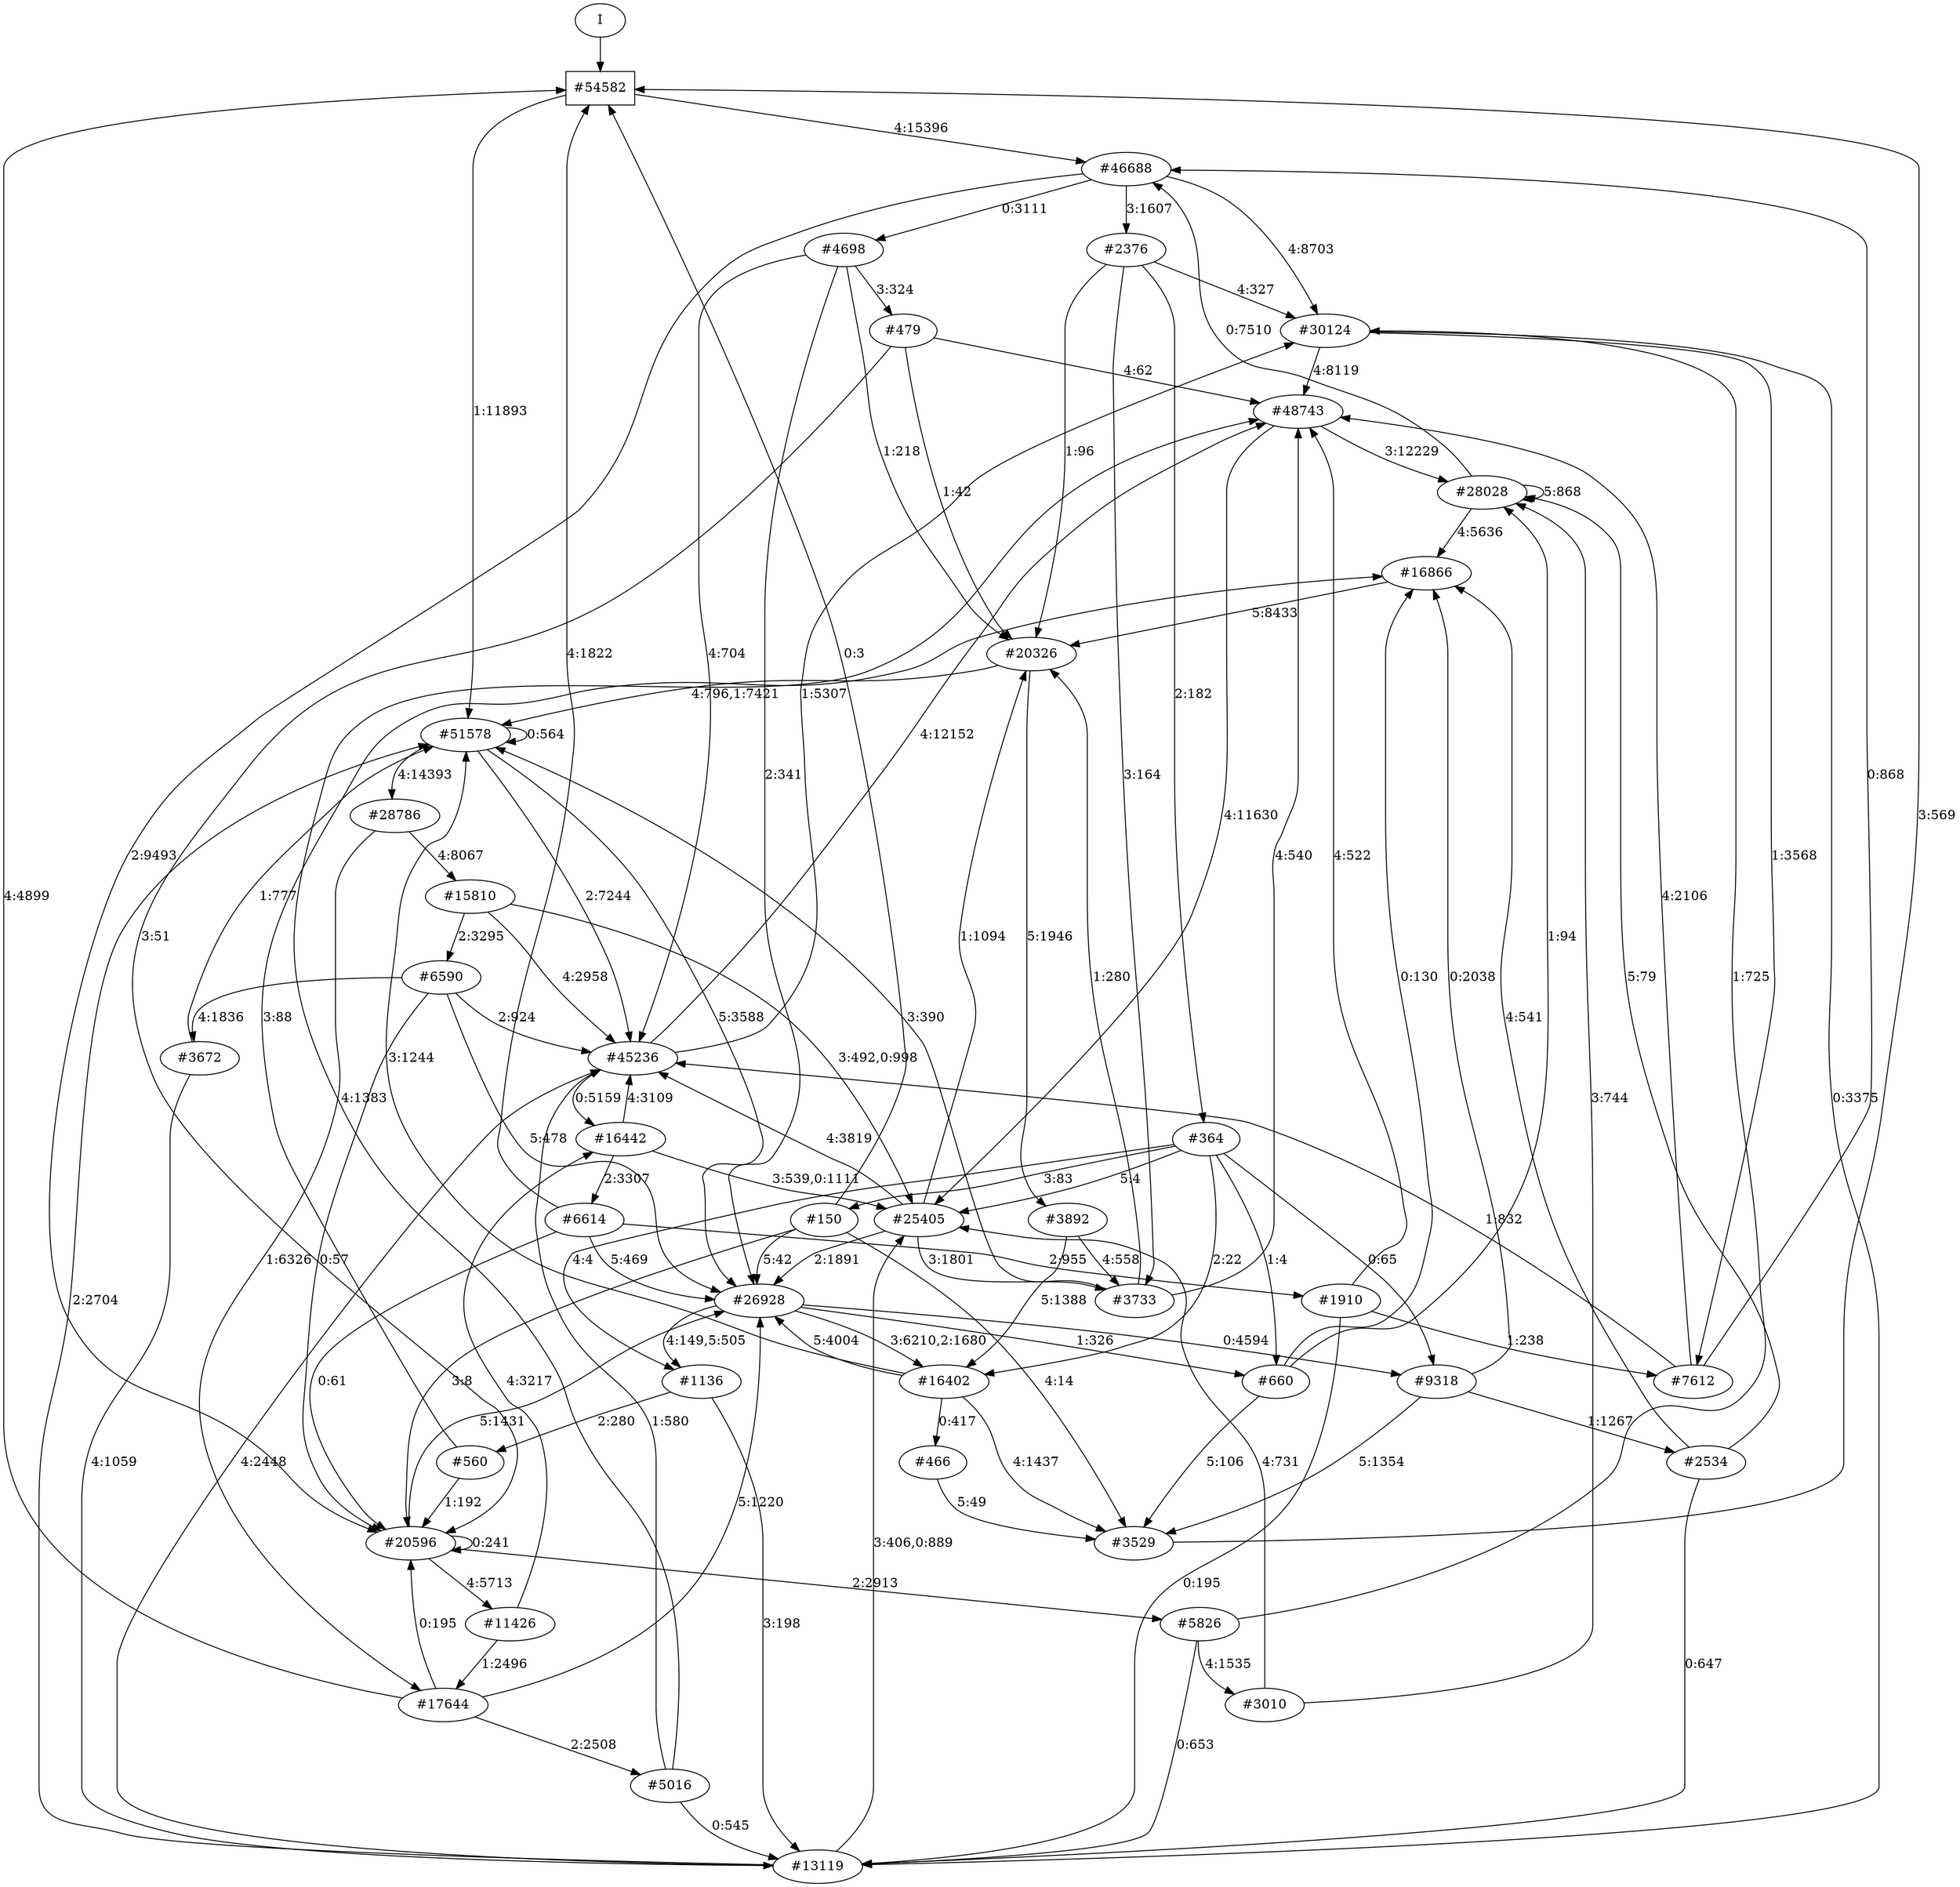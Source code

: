 // produced with flexfringe from git commitd1cf04ada0831d0605a3651971ef9a02091d8823
// dfasat/flexfringe -h=alergia -d=alergia_data -o=experiments/flexfringe_pautomac_study/flexfringe_data/exp6_n20_p0_01dfa -n=20 -p=0.01 /Users/nicholasrenninger/Google Drive/Grad School/specification learning/code/DPFA_DTS_product_experiment/dfasatInvestigations/experiments/flexfringe_pautomac_study/flexfringe_data/flexfringe_pautomac_study_train 
digraph DFA {
	0 [label="root" shape=box];
		I -> 0;
	0 [ label="#54582"  ];
		0 -> 1 [label="4:15396"  ];
		0 -> 38 [label="1:11893"  ];
	1 [ label="#46688"  ];
		1 -> 2 [label="4:8703"  ];
		1 -> 10 [label="2:9493"  ];
		1 -> 154 [label="0:3111"  ];
		1 -> 466 [label="3:1607"  ];
	2 [ label="#30124"  ];
		2 -> 3 [label="4:8119"  ];
		2 -> 122 [label="0:3375"  ];
		2 -> 139 [label="1:3568"  ];
	3 [ label="#48743"  ];
		3 -> 4 [label="3:12229"  ];
		3 -> 517 [label="4:11630"  ];
	517 [ label="#25405"  ];
		517 -> 6 [label="1:1094"  ];
		517 -> 76 [label="4:3819"  ];
		517 -> 111 [label="2:1891"  ];
		517 -> 3249 [label="3:1801"  ];
	3249 [ label="#3733"  ];
		3249 -> 3 [label="4:540"  ];
		3249 -> 6 [label="1:280"  ];
		3249 -> 38 [label="3:390"  ];
	4 [ label="#28028"  ];
		4 -> 1 [label="0:7510"  ];
		4 -> 4 [label="5:868"  ];
		4 -> 5 [label="4:5636"  ];
	5 [ label="#16866"  ];
		5 -> 6 [label="5:8433"  ];
	6 [ label="#20326"  ];
		6 -> 38 [label="4:796,1:7421"  ];
		6 -> 1780 [label="5:1946"  ];
	1780 [ label="#3892"  ];
		1780 -> 1346 [label="5:1388"  ];
		1780 -> 3249 [label="4:558"  ];
	139 [ label="#7612"  ];
		139 -> 1 [label="0:868"  ];
		139 -> 3 [label="4:2106"  ];
		139 -> 76 [label="1:832"  ];
	122 [ label="#13119"  ];
		122 -> 38 [label="2:2704"  ];
		122 -> 76 [label="4:2448"  ];
		122 -> 517 [label="3:406,0:889"  ];
	466 [ label="#2376"  ];
		466 -> 2 [label="4:327"  ];
		466 -> 6 [label="1:96"  ];
		466 -> 1153 [label="2:182"  ];
		466 -> 3249 [label="3:164"  ];
	1153 [ label="#364"  ];
		1153 -> 385 [label="4:4"  ];
		1153 -> 517 [label="5:4"  ];
		1153 -> 590 [label="0:65"  ];
		1153 -> 1154 [label="3:83"  ];
		1153 -> 1346 [label="2:22"  ];
		1153 -> 8388 [label="1:4"  ];
	1154 [ label="#150"  ];
		1154 -> 0 [label="0:3"  ];
		1154 -> 10 [label="3:8"  ];
		1154 -> 111 [label="5:42"  ];
		1154 -> 1323 [label="4:14"  ];
	10 [ label="#20596"  ];
		10 -> 10 [label="0:241"  ];
		10 -> 11 [label="4:5713"  ];
		10 -> 111 [label="5:1431"  ];
		10 -> 155 [label="2:2913"  ];
	11 [ label="#11426"  ];
		11 -> 158 [label="1:2496"  ];
		11 -> 368 [label="4:3217"  ];
	368 [ label="#16442"  ];
		368 -> 76 [label="4:3109"  ];
		368 -> 369 [label="2:3307"  ];
		368 -> 517 [label="3:539,0:1111"  ];
	369 [ label="#6614"  ];
		369 -> 0 [label="4:1822"  ];
		369 -> 10 [label="0:61"  ];
		369 -> 111 [label="5:469"  ];
		369 -> 1040 [label="2:955"  ];
	1040 [ label="#1910"  ];
		1040 -> 3 [label="4:522"  ];
		1040 -> 122 [label="0:195"  ];
		1040 -> 139 [label="1:238"  ];
	155 [ label="#5826"  ];
		155 -> 2 [label="1:725"  ];
		155 -> 122 [label="0:653"  ];
		155 -> 156 [label="4:1535"  ];
	156 [ label="#3010"  ];
		156 -> 4 [label="3:744"  ];
		156 -> 517 [label="4:731"  ];
	154 [ label="#4698"  ];
		154 -> 6 [label="1:218"  ];
		154 -> 76 [label="4:704"  ];
		154 -> 111 [label="2:341"  ];
		154 -> 266 [label="3:324"  ];
	266 [ label="#479"  ];
		266 -> 3 [label="4:62"  ];
		266 -> 6 [label="1:42"  ];
		266 -> 10 [label="3:51"  ];
	38 [ label="#51578"  ];
		38 -> 38 [label="0:564"  ];
		38 -> 39 [label="4:14393"  ];
		38 -> 76 [label="2:7244"  ];
		38 -> 111 [label="5:3588"  ];
	39 [ label="#28786"  ];
		39 -> 40 [label="4:8067"  ];
		39 -> 158 [label="1:6326"  ];
	40 [ label="#15810"  ];
		40 -> 41 [label="2:3295"  ];
		40 -> 76 [label="4:2958"  ];
		40 -> 517 [label="3:492,0:998"  ];
	41 [ label="#6590"  ];
		41 -> 10 [label="0:57"  ];
		41 -> 76 [label="2:924"  ];
		41 -> 111 [label="5:478"  ];
		41 -> 331 [label="4:1836"  ];
	331 [ label="#3672"  ];
		331 -> 38 [label="1:777"  ];
		331 -> 122 [label="4:1059"  ];
	158 [ label="#17644"  ];
		158 -> 0 [label="4:4899"  ];
		158 -> 10 [label="0:195"  ];
		158 -> 111 [label="5:1220"  ];
		158 -> 345 [label="2:2508"  ];
	345 [ label="#5016"  ];
		345 -> 3 [label="4:1383"  ];
		345 -> 76 [label="1:580"  ];
		345 -> 122 [label="0:545"  ];
	111 [ label="#26928"  ];
		111 -> 385 [label="4:149,5:505"  ];
		111 -> 590 [label="0:4594"  ];
		111 -> 1346 [label="3:6210,2:1680"  ];
		111 -> 8388 [label="1:326"  ];
	1346 [ label="#16402"  ];
		1346 -> 38 [label="3:1244"  ];
		1346 -> 111 [label="5:4004"  ];
		1346 -> 1323 [label="4:1437"  ];
		1346 -> 1347 [label="0:417"  ];
	1347 [ label="#466"  ];
		1347 -> 1323 [label="5:49"  ];
	385 [ label="#1136"  ];
		385 -> 122 [label="3:198"  ];
		385 -> 386 [label="2:280"  ];
	386 [ label="#560"  ];
		386 -> 5 [label="3:88"  ];
		386 -> 10 [label="1:192"  ];
	8388 [ label="#660"  ];
		8388 -> 4 [label="1:94"  ];
		8388 -> 5 [label="0:130"  ];
		8388 -> 1323 [label="5:106"  ];
	590 [ label="#9318"  ];
		590 -> 5 [label="0:2038"  ];
		590 -> 1323 [label="5:1354"  ];
		590 -> 1783 [label="1:1267"  ];
	1323 [ label="#3529"  ];
		1323 -> 0 [label="3:569"  ];
	1783 [ label="#2534"  ];
		1783 -> 4 [label="5:79"  ];
		1783 -> 5 [label="4:541"  ];
		1783 -> 122 [label="0:647"  ];
	76 [ label="#45236"  ];
		76 -> 2 [label="1:5307"  ];
		76 -> 3 [label="4:12152"  ];
		76 -> 368 [label="0:5159"  ];
}
